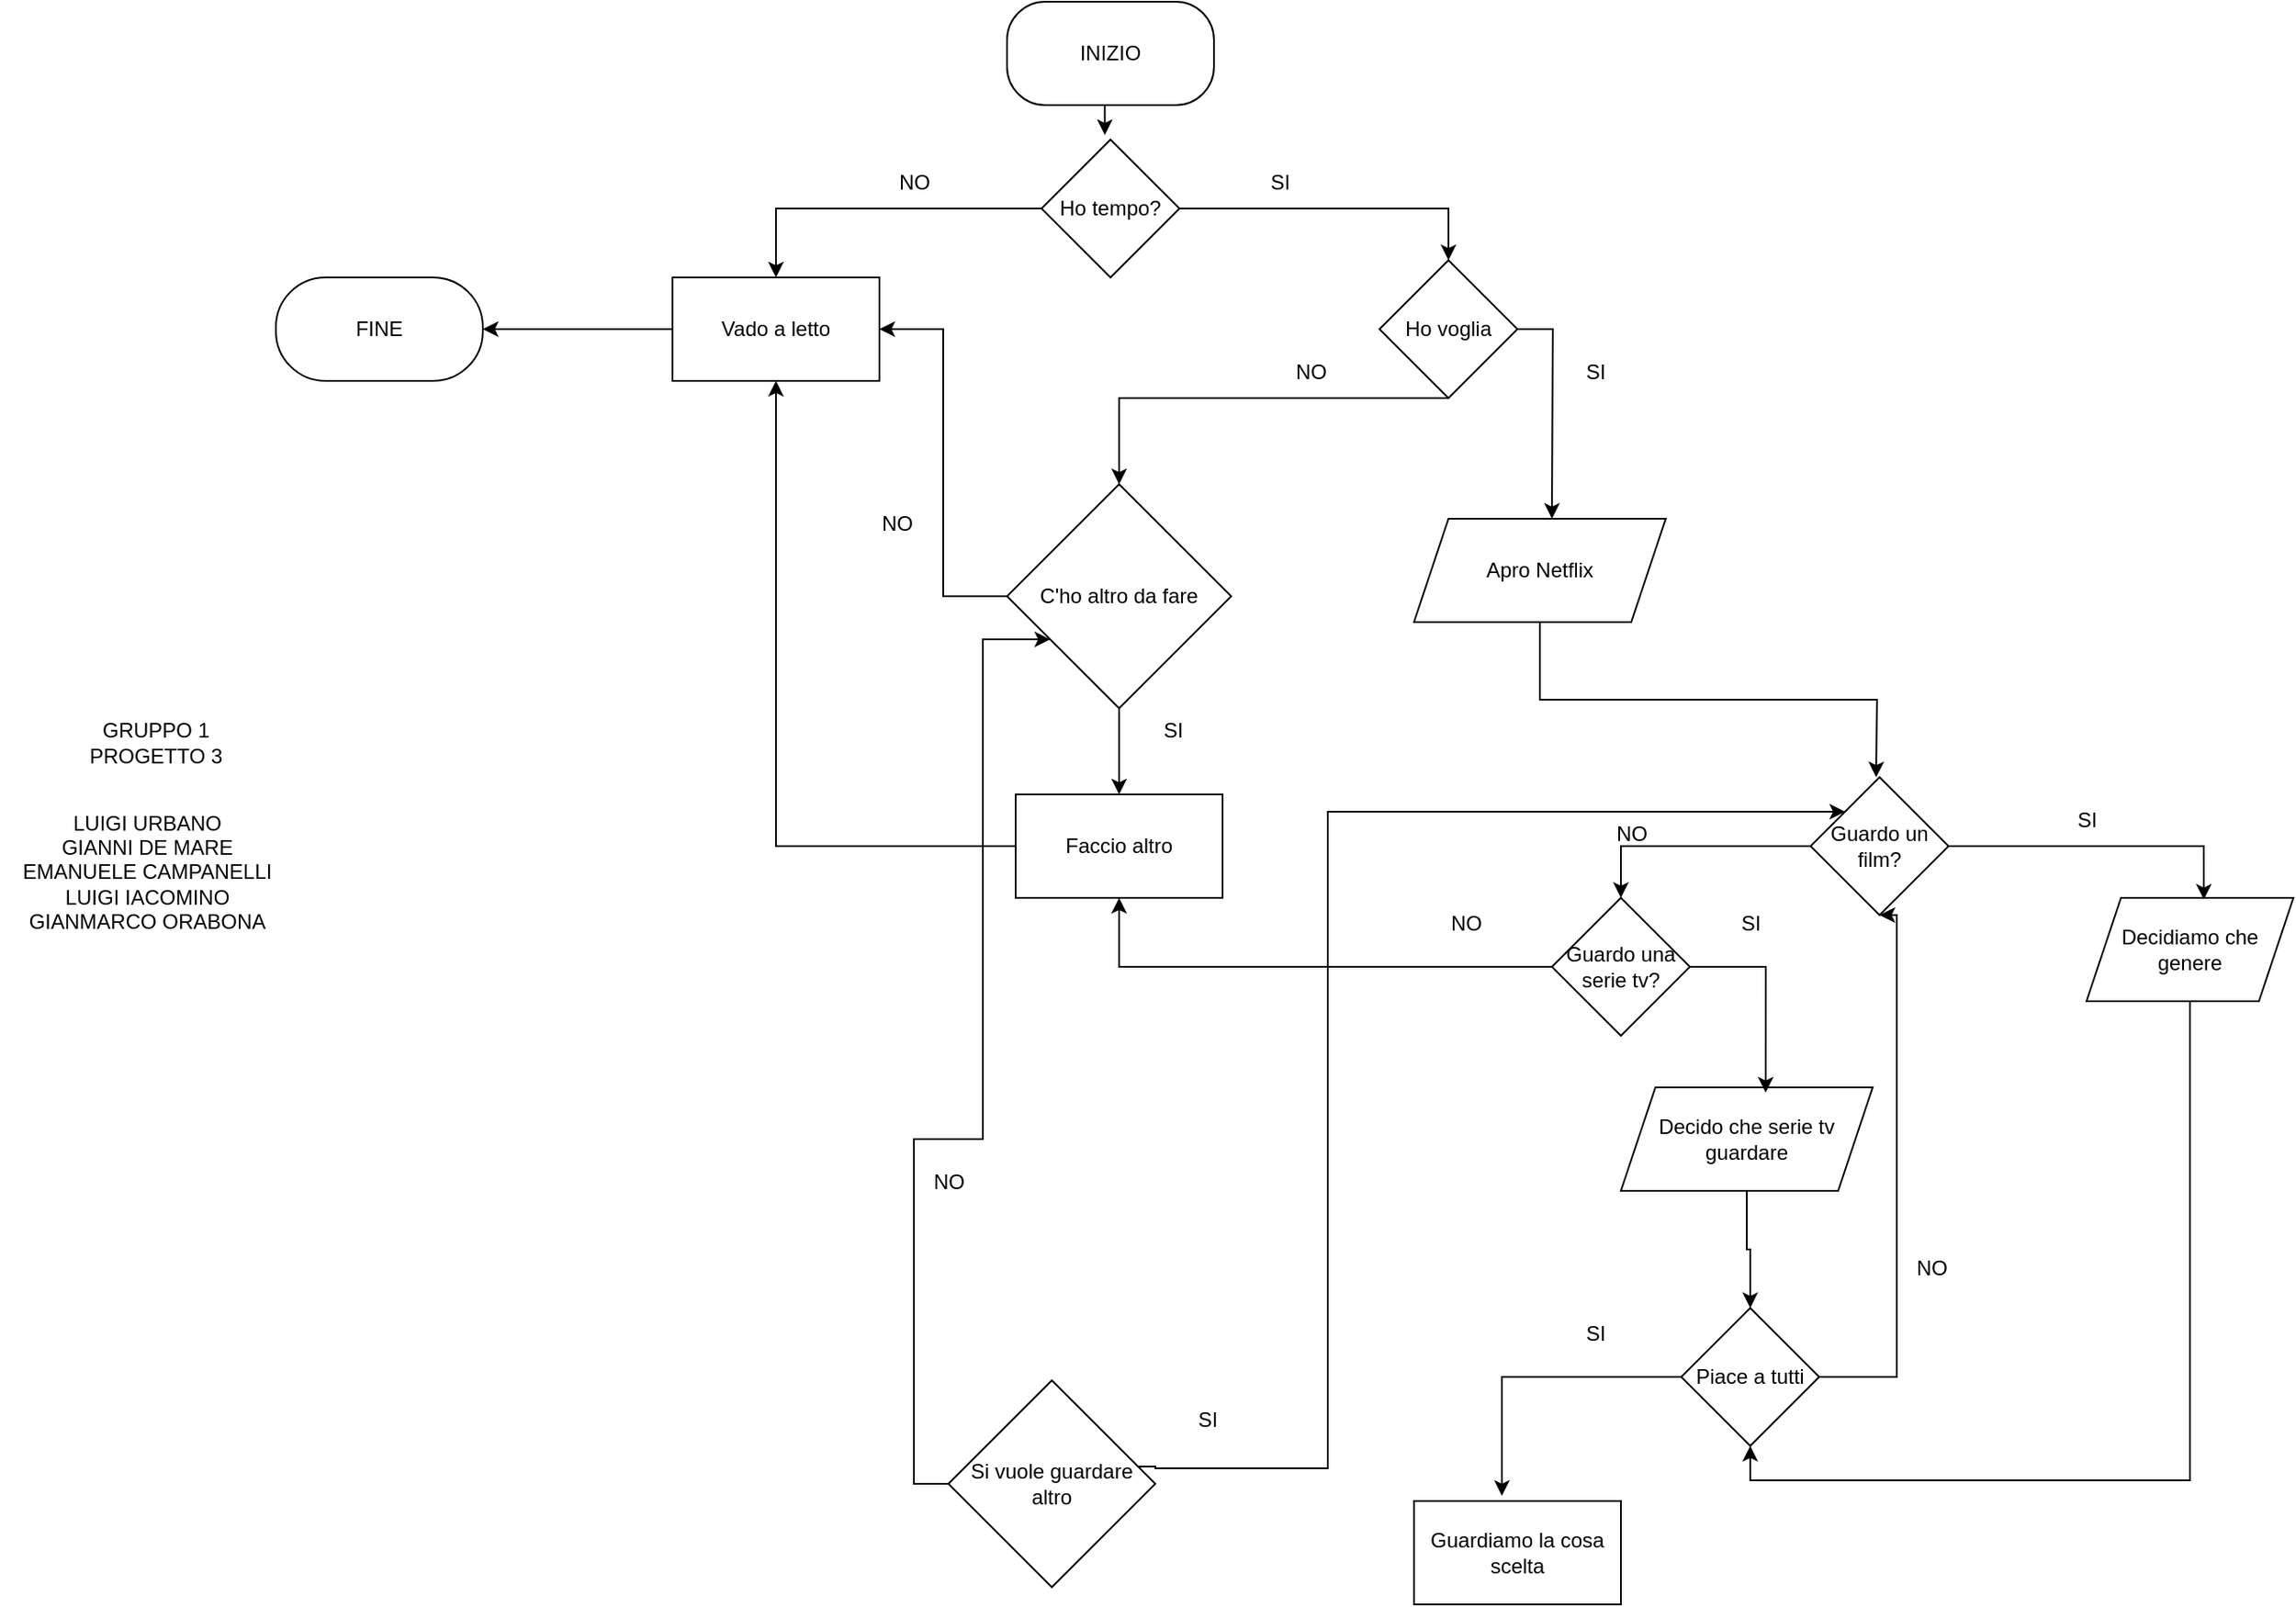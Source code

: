 <mxfile version="22.0.8" type="device">
  <diagram name="Pagina-1" id="TNd9zaAJYBpBWhZHWldj">
    <mxGraphModel dx="2261" dy="750" grid="1" gridSize="10" guides="1" tooltips="1" connect="1" arrows="1" fold="1" page="1" pageScale="1" pageWidth="827" pageHeight="1169" math="0" shadow="0">
      <root>
        <mxCell id="0" />
        <mxCell id="1" parent="0" />
        <mxCell id="syfK9ie_J2PRxrda43Ec-3" value="INIZIO" style="rounded=1;whiteSpace=wrap;html=1;arcSize=37;" vertex="1" parent="1">
          <mxGeometry x="354" y="50" width="120" height="60" as="geometry" />
        </mxCell>
        <mxCell id="syfK9ie_J2PRxrda43Ec-16" style="edgeStyle=orthogonalEdgeStyle;rounded=0;orthogonalLoop=1;jettySize=auto;html=1;exitX=0.5;exitY=1;exitDx=0;exitDy=0;entryX=0.5;entryY=0;entryDx=0;entryDy=0;" edge="1" parent="1" source="syfK9ie_J2PRxrda43Ec-6">
          <mxGeometry relative="1" as="geometry">
            <mxPoint x="858" y="500" as="targetPoint" />
          </mxGeometry>
        </mxCell>
        <mxCell id="syfK9ie_J2PRxrda43Ec-6" value="Apro Netflix" style="shape=parallelogram;perimeter=parallelogramPerimeter;whiteSpace=wrap;html=1;fixedSize=1;" vertex="1" parent="1">
          <mxGeometry x="590" y="350" width="146" height="60" as="geometry" />
        </mxCell>
        <mxCell id="syfK9ie_J2PRxrda43Ec-10" value="SI" style="text;html=1;align=center;verticalAlign=middle;resizable=0;points=[];autosize=1;strokeColor=none;fillColor=none;" vertex="1" parent="1">
          <mxGeometry x="497" y="140" width="30" height="30" as="geometry" />
        </mxCell>
        <mxCell id="syfK9ie_J2PRxrda43Ec-11" value="NO" style="text;html=1;align=center;verticalAlign=middle;resizable=0;points=[];autosize=1;strokeColor=none;fillColor=none;" vertex="1" parent="1">
          <mxGeometry x="280" y="140" width="40" height="30" as="geometry" />
        </mxCell>
        <mxCell id="syfK9ie_J2PRxrda43Ec-18" value="" style="edgeStyle=orthogonalEdgeStyle;rounded=0;orthogonalLoop=1;jettySize=auto;html=1;exitX=0.5;exitY=1;exitDx=0;exitDy=0;entryX=0.459;entryY=-0.033;entryDx=0;entryDy=0;entryPerimeter=0;" edge="1" parent="1" source="syfK9ie_J2PRxrda43Ec-3" target="syfK9ie_J2PRxrda43Ec-17">
          <mxGeometry relative="1" as="geometry">
            <mxPoint x="414" y="110" as="sourcePoint" />
            <mxPoint x="413" y="268" as="targetPoint" />
          </mxGeometry>
        </mxCell>
        <mxCell id="syfK9ie_J2PRxrda43Ec-25" style="edgeStyle=orthogonalEdgeStyle;rounded=0;orthogonalLoop=1;jettySize=auto;html=1;exitX=0;exitY=0.5;exitDx=0;exitDy=0;entryX=0.5;entryY=0;entryDx=0;entryDy=0;" edge="1" parent="1" source="syfK9ie_J2PRxrda43Ec-17" target="syfK9ie_J2PRxrda43Ec-24">
          <mxGeometry relative="1" as="geometry" />
        </mxCell>
        <mxCell id="syfK9ie_J2PRxrda43Ec-17" value="Ho tempo?" style="rhombus;whiteSpace=wrap;html=1;" vertex="1" parent="1">
          <mxGeometry x="374" y="130" width="80" height="80" as="geometry" />
        </mxCell>
        <mxCell id="syfK9ie_J2PRxrda43Ec-29" style="edgeStyle=orthogonalEdgeStyle;rounded=0;orthogonalLoop=1;jettySize=auto;html=1;exitX=1;exitY=0.5;exitDx=0;exitDy=0;" edge="1" parent="1" source="syfK9ie_J2PRxrda43Ec-21">
          <mxGeometry relative="1" as="geometry">
            <mxPoint x="670" y="350" as="targetPoint" />
          </mxGeometry>
        </mxCell>
        <mxCell id="syfK9ie_J2PRxrda43Ec-32" style="edgeStyle=orthogonalEdgeStyle;rounded=0;orthogonalLoop=1;jettySize=auto;html=1;exitX=0.5;exitY=1;exitDx=0;exitDy=0;entryX=0.5;entryY=0;entryDx=0;entryDy=0;" edge="1" parent="1" source="syfK9ie_J2PRxrda43Ec-21" target="syfK9ie_J2PRxrda43Ec-31">
          <mxGeometry relative="1" as="geometry">
            <Array as="points">
              <mxPoint x="419" y="280" />
            </Array>
          </mxGeometry>
        </mxCell>
        <mxCell id="syfK9ie_J2PRxrda43Ec-21" value="Ho voglia" style="rhombus;whiteSpace=wrap;html=1;" vertex="1" parent="1">
          <mxGeometry x="570" y="200" width="80" height="80" as="geometry" />
        </mxCell>
        <mxCell id="syfK9ie_J2PRxrda43Ec-22" style="edgeStyle=orthogonalEdgeStyle;rounded=0;orthogonalLoop=1;jettySize=auto;html=1;exitX=1;exitY=0.5;exitDx=0;exitDy=0;entryX=0.5;entryY=0;entryDx=0;entryDy=0;" edge="1" parent="1" source="syfK9ie_J2PRxrda43Ec-17" target="syfK9ie_J2PRxrda43Ec-21">
          <mxGeometry relative="1" as="geometry" />
        </mxCell>
        <mxCell id="syfK9ie_J2PRxrda43Ec-43" style="edgeStyle=orthogonalEdgeStyle;rounded=0;orthogonalLoop=1;jettySize=auto;html=1;exitX=0;exitY=0.5;exitDx=0;exitDy=0;entryX=1;entryY=0.5;entryDx=0;entryDy=0;" edge="1" parent="1" source="syfK9ie_J2PRxrda43Ec-24" target="syfK9ie_J2PRxrda43Ec-46">
          <mxGeometry relative="1" as="geometry">
            <mxPoint x="70" y="240" as="targetPoint" />
          </mxGeometry>
        </mxCell>
        <mxCell id="syfK9ie_J2PRxrda43Ec-24" value="Vado a letto" style="rounded=0;whiteSpace=wrap;html=1;" vertex="1" parent="1">
          <mxGeometry x="160" y="210" width="120" height="60" as="geometry" />
        </mxCell>
        <mxCell id="syfK9ie_J2PRxrda43Ec-26" value="NO" style="text;html=1;align=center;verticalAlign=middle;resizable=0;points=[];autosize=1;strokeColor=none;fillColor=none;" vertex="1" parent="1">
          <mxGeometry x="510" y="250" width="40" height="30" as="geometry" />
        </mxCell>
        <mxCell id="syfK9ie_J2PRxrda43Ec-27" value="SI" style="text;html=1;align=center;verticalAlign=middle;resizable=0;points=[];autosize=1;strokeColor=none;fillColor=none;" vertex="1" parent="1">
          <mxGeometry x="680" y="250" width="30" height="30" as="geometry" />
        </mxCell>
        <mxCell id="syfK9ie_J2PRxrda43Ec-37" style="edgeStyle=orthogonalEdgeStyle;rounded=0;orthogonalLoop=1;jettySize=auto;html=1;exitX=0.5;exitY=1;exitDx=0;exitDy=0;entryX=0.5;entryY=0;entryDx=0;entryDy=0;" edge="1" parent="1" source="syfK9ie_J2PRxrda43Ec-31" target="syfK9ie_J2PRxrda43Ec-35">
          <mxGeometry relative="1" as="geometry" />
        </mxCell>
        <mxCell id="syfK9ie_J2PRxrda43Ec-31" value="C&#39;ho altro da fare" style="rhombus;whiteSpace=wrap;html=1;" vertex="1" parent="1">
          <mxGeometry x="354" y="330" width="130" height="130" as="geometry" />
        </mxCell>
        <mxCell id="syfK9ie_J2PRxrda43Ec-33" style="edgeStyle=orthogonalEdgeStyle;rounded=0;orthogonalLoop=1;jettySize=auto;html=1;exitX=0;exitY=0.5;exitDx=0;exitDy=0;entryX=1;entryY=0.5;entryDx=0;entryDy=0;" edge="1" parent="1" source="syfK9ie_J2PRxrda43Ec-31" target="syfK9ie_J2PRxrda43Ec-24">
          <mxGeometry relative="1" as="geometry" />
        </mxCell>
        <mxCell id="syfK9ie_J2PRxrda43Ec-34" value="NO" style="text;html=1;align=center;verticalAlign=middle;resizable=0;points=[];autosize=1;strokeColor=none;fillColor=none;" vertex="1" parent="1">
          <mxGeometry x="270" y="338" width="40" height="30" as="geometry" />
        </mxCell>
        <mxCell id="syfK9ie_J2PRxrda43Ec-41" style="edgeStyle=orthogonalEdgeStyle;rounded=0;orthogonalLoop=1;jettySize=auto;html=1;exitX=0;exitY=0.5;exitDx=0;exitDy=0;entryX=0.5;entryY=1;entryDx=0;entryDy=0;" edge="1" parent="1" source="syfK9ie_J2PRxrda43Ec-35" target="syfK9ie_J2PRxrda43Ec-24">
          <mxGeometry relative="1" as="geometry" />
        </mxCell>
        <mxCell id="syfK9ie_J2PRxrda43Ec-35" value="Faccio altro" style="rounded=0;whiteSpace=wrap;html=1;" vertex="1" parent="1">
          <mxGeometry x="359" y="510" width="120" height="60" as="geometry" />
        </mxCell>
        <mxCell id="syfK9ie_J2PRxrda43Ec-36" value="SI" style="text;html=1;align=center;verticalAlign=middle;resizable=0;points=[];autosize=1;strokeColor=none;fillColor=none;" vertex="1" parent="1">
          <mxGeometry x="435" y="458" width="30" height="30" as="geometry" />
        </mxCell>
        <mxCell id="syfK9ie_J2PRxrda43Ec-46" value="FINE" style="rounded=1;whiteSpace=wrap;html=1;arcSize=48;" vertex="1" parent="1">
          <mxGeometry x="-70" y="210" width="120" height="60" as="geometry" />
        </mxCell>
        <mxCell id="syfK9ie_J2PRxrda43Ec-52" style="edgeStyle=orthogonalEdgeStyle;rounded=0;orthogonalLoop=1;jettySize=auto;html=1;exitX=0;exitY=0.5;exitDx=0;exitDy=0;entryX=0.5;entryY=0;entryDx=0;entryDy=0;" edge="1" parent="1" source="syfK9ie_J2PRxrda43Ec-47" target="syfK9ie_J2PRxrda43Ec-51">
          <mxGeometry relative="1" as="geometry" />
        </mxCell>
        <mxCell id="syfK9ie_J2PRxrda43Ec-47" value="Guardo un film?" style="rhombus;whiteSpace=wrap;html=1;" vertex="1" parent="1">
          <mxGeometry x="820" y="500" width="80" height="80" as="geometry" />
        </mxCell>
        <mxCell id="syfK9ie_J2PRxrda43Ec-48" value="SI" style="text;html=1;align=center;verticalAlign=middle;resizable=0;points=[];autosize=1;strokeColor=none;fillColor=none;" vertex="1" parent="1">
          <mxGeometry x="965" y="510" width="30" height="30" as="geometry" />
        </mxCell>
        <mxCell id="syfK9ie_J2PRxrda43Ec-49" value="NO" style="text;html=1;align=center;verticalAlign=middle;resizable=0;points=[];autosize=1;strokeColor=none;fillColor=none;" vertex="1" parent="1">
          <mxGeometry x="696" y="518" width="40" height="30" as="geometry" />
        </mxCell>
        <mxCell id="syfK9ie_J2PRxrda43Ec-55" style="edgeStyle=orthogonalEdgeStyle;rounded=0;orthogonalLoop=1;jettySize=auto;html=1;exitX=0;exitY=0.5;exitDx=0;exitDy=0;entryX=0.5;entryY=1;entryDx=0;entryDy=0;" edge="1" parent="1" source="syfK9ie_J2PRxrda43Ec-51" target="syfK9ie_J2PRxrda43Ec-35">
          <mxGeometry relative="1" as="geometry" />
        </mxCell>
        <mxCell id="syfK9ie_J2PRxrda43Ec-51" value="Guardo una serie tv?" style="rhombus;whiteSpace=wrap;html=1;" vertex="1" parent="1">
          <mxGeometry x="670" y="570" width="80" height="80" as="geometry" />
        </mxCell>
        <mxCell id="syfK9ie_J2PRxrda43Ec-53" value="NO" style="text;html=1;align=center;verticalAlign=middle;resizable=0;points=[];autosize=1;strokeColor=none;fillColor=none;" vertex="1" parent="1">
          <mxGeometry x="600" y="570" width="40" height="30" as="geometry" />
        </mxCell>
        <mxCell id="syfK9ie_J2PRxrda43Ec-54" value="SI" style="text;html=1;align=center;verticalAlign=middle;resizable=0;points=[];autosize=1;strokeColor=none;fillColor=none;" vertex="1" parent="1">
          <mxGeometry x="770" y="570" width="30" height="30" as="geometry" />
        </mxCell>
        <mxCell id="syfK9ie_J2PRxrda43Ec-67" style="edgeStyle=orthogonalEdgeStyle;rounded=0;orthogonalLoop=1;jettySize=auto;html=1;exitX=0.5;exitY=1;exitDx=0;exitDy=0;entryX=0.5;entryY=0;entryDx=0;entryDy=0;" edge="1" parent="1" source="syfK9ie_J2PRxrda43Ec-59" target="syfK9ie_J2PRxrda43Ec-61">
          <mxGeometry relative="1" as="geometry" />
        </mxCell>
        <mxCell id="syfK9ie_J2PRxrda43Ec-59" value="Decido che serie tv guardare" style="shape=parallelogram;perimeter=parallelogramPerimeter;whiteSpace=wrap;html=1;fixedSize=1;" vertex="1" parent="1">
          <mxGeometry x="710" y="680" width="146" height="60" as="geometry" />
        </mxCell>
        <mxCell id="syfK9ie_J2PRxrda43Ec-60" style="edgeStyle=orthogonalEdgeStyle;rounded=0;orthogonalLoop=1;jettySize=auto;html=1;exitX=1;exitY=0.5;exitDx=0;exitDy=0;entryX=0.575;entryY=0.05;entryDx=0;entryDy=0;entryPerimeter=0;" edge="1" parent="1" source="syfK9ie_J2PRxrda43Ec-51" target="syfK9ie_J2PRxrda43Ec-59">
          <mxGeometry relative="1" as="geometry" />
        </mxCell>
        <mxCell id="syfK9ie_J2PRxrda43Ec-68" style="edgeStyle=orthogonalEdgeStyle;rounded=0;orthogonalLoop=1;jettySize=auto;html=1;exitX=1;exitY=0.5;exitDx=0;exitDy=0;entryX=0.5;entryY=1;entryDx=0;entryDy=0;" edge="1" parent="1" source="syfK9ie_J2PRxrda43Ec-61" target="syfK9ie_J2PRxrda43Ec-47">
          <mxGeometry relative="1" as="geometry">
            <Array as="points">
              <mxPoint x="870" y="848" />
              <mxPoint x="870" y="580" />
            </Array>
          </mxGeometry>
        </mxCell>
        <mxCell id="syfK9ie_J2PRxrda43Ec-61" value="Piace a tutti" style="rhombus;whiteSpace=wrap;html=1;" vertex="1" parent="1">
          <mxGeometry x="745" y="808" width="80" height="80" as="geometry" />
        </mxCell>
        <mxCell id="syfK9ie_J2PRxrda43Ec-62" value="NO" style="text;html=1;align=center;verticalAlign=middle;resizable=0;points=[];autosize=1;strokeColor=none;fillColor=none;" vertex="1" parent="1">
          <mxGeometry x="870" y="770" width="40" height="30" as="geometry" />
        </mxCell>
        <mxCell id="syfK9ie_J2PRxrda43Ec-63" value="SI" style="text;html=1;align=center;verticalAlign=middle;resizable=0;points=[];autosize=1;strokeColor=none;fillColor=none;" vertex="1" parent="1">
          <mxGeometry x="680" y="808" width="30" height="30" as="geometry" />
        </mxCell>
        <mxCell id="syfK9ie_J2PRxrda43Ec-69" value="Guardiamo la cosa scelta" style="rounded=0;whiteSpace=wrap;html=1;" vertex="1" parent="1">
          <mxGeometry x="590" y="920" width="120" height="60" as="geometry" />
        </mxCell>
        <mxCell id="syfK9ie_J2PRxrda43Ec-70" style="edgeStyle=orthogonalEdgeStyle;rounded=0;orthogonalLoop=1;jettySize=auto;html=1;exitX=0;exitY=0.5;exitDx=0;exitDy=0;entryX=0.425;entryY=-0.05;entryDx=0;entryDy=0;entryPerimeter=0;" edge="1" parent="1" source="syfK9ie_J2PRxrda43Ec-61" target="syfK9ie_J2PRxrda43Ec-69">
          <mxGeometry relative="1" as="geometry" />
        </mxCell>
        <mxCell id="syfK9ie_J2PRxrda43Ec-73" style="edgeStyle=orthogonalEdgeStyle;rounded=0;orthogonalLoop=1;jettySize=auto;html=1;exitX=0.5;exitY=1;exitDx=0;exitDy=0;entryX=0.5;entryY=1;entryDx=0;entryDy=0;" edge="1" parent="1" source="syfK9ie_J2PRxrda43Ec-71" target="syfK9ie_J2PRxrda43Ec-61">
          <mxGeometry relative="1" as="geometry" />
        </mxCell>
        <mxCell id="syfK9ie_J2PRxrda43Ec-71" value="Decidiamo che genere" style="shape=parallelogram;perimeter=parallelogramPerimeter;whiteSpace=wrap;html=1;fixedSize=1;" vertex="1" parent="1">
          <mxGeometry x="980" y="570" width="120" height="60" as="geometry" />
        </mxCell>
        <mxCell id="syfK9ie_J2PRxrda43Ec-72" style="edgeStyle=orthogonalEdgeStyle;rounded=0;orthogonalLoop=1;jettySize=auto;html=1;exitX=1;exitY=0.5;exitDx=0;exitDy=0;entryX=0.567;entryY=0.017;entryDx=0;entryDy=0;entryPerimeter=0;" edge="1" parent="1" source="syfK9ie_J2PRxrda43Ec-47" target="syfK9ie_J2PRxrda43Ec-71">
          <mxGeometry relative="1" as="geometry" />
        </mxCell>
        <mxCell id="syfK9ie_J2PRxrda43Ec-79" style="edgeStyle=orthogonalEdgeStyle;rounded=0;orthogonalLoop=1;jettySize=auto;html=1;exitX=0.925;exitY=0.425;exitDx=0;exitDy=0;entryX=0;entryY=0;entryDx=0;entryDy=0;exitPerimeter=0;" edge="1" parent="1" source="syfK9ie_J2PRxrda43Ec-74" target="syfK9ie_J2PRxrda43Ec-47">
          <mxGeometry relative="1" as="geometry">
            <mxPoint x="110" y="900" as="sourcePoint" />
            <mxPoint x="620" y="510" as="targetPoint" />
            <Array as="points">
              <mxPoint x="431" y="900" />
              <mxPoint x="440" y="900" />
              <mxPoint x="440" y="901" />
              <mxPoint x="540" y="901" />
              <mxPoint x="540" y="520" />
            </Array>
          </mxGeometry>
        </mxCell>
        <mxCell id="syfK9ie_J2PRxrda43Ec-80" style="edgeStyle=orthogonalEdgeStyle;rounded=0;orthogonalLoop=1;jettySize=auto;html=1;exitX=0;exitY=0.5;exitDx=0;exitDy=0;" edge="1" parent="1" source="syfK9ie_J2PRxrda43Ec-74" target="syfK9ie_J2PRxrda43Ec-31">
          <mxGeometry relative="1" as="geometry">
            <Array as="points">
              <mxPoint x="300" y="910" />
              <mxPoint x="300" y="710" />
              <mxPoint x="340" y="710" />
              <mxPoint x="340" y="420" />
            </Array>
          </mxGeometry>
        </mxCell>
        <mxCell id="syfK9ie_J2PRxrda43Ec-74" value="Si vuole guardare altro" style="rhombus;whiteSpace=wrap;html=1;" vertex="1" parent="1">
          <mxGeometry x="320" y="850" width="120" height="120" as="geometry" />
        </mxCell>
        <mxCell id="syfK9ie_J2PRxrda43Ec-75" value="SI" style="text;html=1;align=center;verticalAlign=middle;resizable=0;points=[];autosize=1;strokeColor=none;fillColor=none;" vertex="1" parent="1">
          <mxGeometry x="455" y="858" width="30" height="30" as="geometry" />
        </mxCell>
        <mxCell id="syfK9ie_J2PRxrda43Ec-76" value="NO" style="text;html=1;align=center;verticalAlign=middle;resizable=0;points=[];autosize=1;strokeColor=none;fillColor=none;" vertex="1" parent="1">
          <mxGeometry x="300" y="720" width="40" height="30" as="geometry" />
        </mxCell>
        <mxCell id="syfK9ie_J2PRxrda43Ec-81" value="GRUPPO 1&lt;br&gt;PROGETTO 3" style="text;html=1;align=center;verticalAlign=middle;resizable=0;points=[];autosize=1;strokeColor=none;fillColor=none;" vertex="1" parent="1">
          <mxGeometry x="-190" y="460" width="100" height="40" as="geometry" />
        </mxCell>
        <mxCell id="syfK9ie_J2PRxrda43Ec-82" value="LUIGI URBANO&lt;br&gt;GIANNI DE MARE&lt;br&gt;EMANUELE CAMPANELLI&lt;br&gt;LUIGI IACOMINO&lt;br&gt;GIANMARCO ORABONA" style="text;html=1;align=center;verticalAlign=middle;resizable=0;points=[];autosize=1;strokeColor=none;fillColor=none;" vertex="1" parent="1">
          <mxGeometry x="-230" y="510" width="170" height="90" as="geometry" />
        </mxCell>
      </root>
    </mxGraphModel>
  </diagram>
</mxfile>
